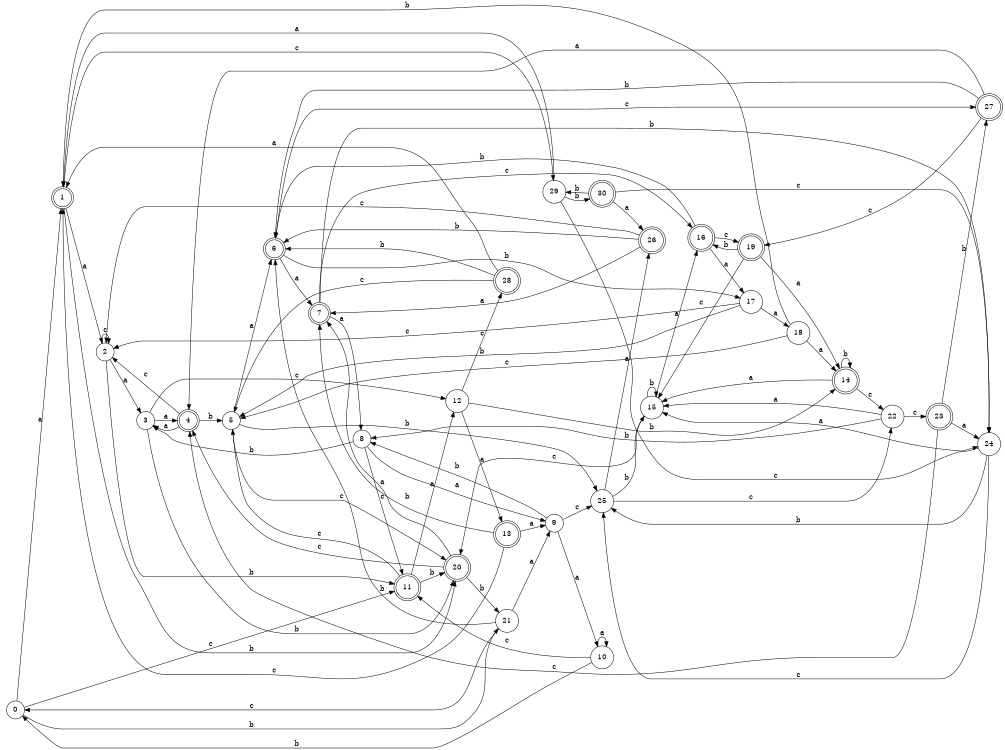 digraph n25_10 {
__start0 [label="" shape="none"];

rankdir=LR;
size="8,5";

s0 [style="filled", color="black", fillcolor="white" shape="circle", label="0"];
s1 [style="rounded,filled", color="black", fillcolor="white" shape="doublecircle", label="1"];
s2 [style="filled", color="black", fillcolor="white" shape="circle", label="2"];
s3 [style="filled", color="black", fillcolor="white" shape="circle", label="3"];
s4 [style="rounded,filled", color="black", fillcolor="white" shape="doublecircle", label="4"];
s5 [style="filled", color="black", fillcolor="white" shape="circle", label="5"];
s6 [style="rounded,filled", color="black", fillcolor="white" shape="doublecircle", label="6"];
s7 [style="rounded,filled", color="black", fillcolor="white" shape="doublecircle", label="7"];
s8 [style="filled", color="black", fillcolor="white" shape="circle", label="8"];
s9 [style="filled", color="black", fillcolor="white" shape="circle", label="9"];
s10 [style="filled", color="black", fillcolor="white" shape="circle", label="10"];
s11 [style="rounded,filled", color="black", fillcolor="white" shape="doublecircle", label="11"];
s12 [style="filled", color="black", fillcolor="white" shape="circle", label="12"];
s13 [style="rounded,filled", color="black", fillcolor="white" shape="doublecircle", label="13"];
s14 [style="rounded,filled", color="black", fillcolor="white" shape="doublecircle", label="14"];
s15 [style="filled", color="black", fillcolor="white" shape="circle", label="15"];
s16 [style="rounded,filled", color="black", fillcolor="white" shape="doublecircle", label="16"];
s17 [style="filled", color="black", fillcolor="white" shape="circle", label="17"];
s18 [style="filled", color="black", fillcolor="white" shape="circle", label="18"];
s19 [style="rounded,filled", color="black", fillcolor="white" shape="doublecircle", label="19"];
s20 [style="rounded,filled", color="black", fillcolor="white" shape="doublecircle", label="20"];
s21 [style="filled", color="black", fillcolor="white" shape="circle", label="21"];
s22 [style="filled", color="black", fillcolor="white" shape="circle", label="22"];
s23 [style="rounded,filled", color="black", fillcolor="white" shape="doublecircle", label="23"];
s24 [style="filled", color="black", fillcolor="white" shape="circle", label="24"];
s25 [style="filled", color="black", fillcolor="white" shape="circle", label="25"];
s26 [style="rounded,filled", color="black", fillcolor="white" shape="doublecircle", label="26"];
s27 [style="rounded,filled", color="black", fillcolor="white" shape="doublecircle", label="27"];
s28 [style="rounded,filled", color="black", fillcolor="white" shape="doublecircle", label="28"];
s29 [style="filled", color="black", fillcolor="white" shape="circle", label="29"];
s30 [style="rounded,filled", color="black", fillcolor="white" shape="doublecircle", label="30"];
s0 -> s1 [label="a"];
s0 -> s21 [label="b"];
s0 -> s11 [label="c"];
s1 -> s2 [label="a"];
s1 -> s20 [label="b"];
s1 -> s29 [label="c"];
s2 -> s3 [label="a"];
s2 -> s11 [label="b"];
s2 -> s2 [label="c"];
s3 -> s4 [label="a"];
s3 -> s20 [label="b"];
s3 -> s12 [label="c"];
s4 -> s3 [label="a"];
s4 -> s5 [label="b"];
s4 -> s2 [label="c"];
s5 -> s6 [label="a"];
s5 -> s25 [label="b"];
s5 -> s20 [label="c"];
s6 -> s7 [label="a"];
s6 -> s17 [label="b"];
s6 -> s27 [label="c"];
s7 -> s8 [label="a"];
s7 -> s24 [label="b"];
s7 -> s16 [label="c"];
s8 -> s9 [label="a"];
s8 -> s3 [label="b"];
s8 -> s11 [label="c"];
s9 -> s10 [label="a"];
s9 -> s8 [label="b"];
s9 -> s25 [label="c"];
s10 -> s10 [label="a"];
s10 -> s0 [label="b"];
s10 -> s11 [label="c"];
s11 -> s12 [label="a"];
s11 -> s20 [label="b"];
s11 -> s5 [label="c"];
s12 -> s13 [label="a"];
s12 -> s14 [label="b"];
s12 -> s28 [label="c"];
s13 -> s9 [label="a"];
s13 -> s7 [label="b"];
s13 -> s1 [label="c"];
s14 -> s15 [label="a"];
s14 -> s14 [label="b"];
s14 -> s22 [label="c"];
s15 -> s16 [label="a"];
s15 -> s15 [label="b"];
s15 -> s20 [label="c"];
s16 -> s17 [label="a"];
s16 -> s6 [label="b"];
s16 -> s19 [label="c"];
s17 -> s18 [label="a"];
s17 -> s5 [label="b"];
s17 -> s2 [label="c"];
s18 -> s14 [label="a"];
s18 -> s1 [label="b"];
s18 -> s5 [label="c"];
s19 -> s14 [label="a"];
s19 -> s16 [label="b"];
s19 -> s15 [label="c"];
s20 -> s7 [label="a"];
s20 -> s21 [label="b"];
s20 -> s4 [label="c"];
s21 -> s9 [label="a"];
s21 -> s6 [label="b"];
s21 -> s0 [label="c"];
s22 -> s15 [label="a"];
s22 -> s8 [label="b"];
s22 -> s23 [label="c"];
s23 -> s24 [label="a"];
s23 -> s27 [label="b"];
s23 -> s4 [label="c"];
s24 -> s15 [label="a"];
s24 -> s25 [label="b"];
s24 -> s25 [label="c"];
s25 -> s26 [label="a"];
s25 -> s15 [label="b"];
s25 -> s22 [label="c"];
s26 -> s7 [label="a"];
s26 -> s6 [label="b"];
s26 -> s2 [label="c"];
s27 -> s4 [label="a"];
s27 -> s6 [label="b"];
s27 -> s19 [label="c"];
s28 -> s1 [label="a"];
s28 -> s6 [label="b"];
s28 -> s5 [label="c"];
s29 -> s1 [label="a"];
s29 -> s30 [label="b"];
s29 -> s24 [label="c"];
s30 -> s26 [label="a"];
s30 -> s29 [label="b"];
s30 -> s24 [label="c"];

}